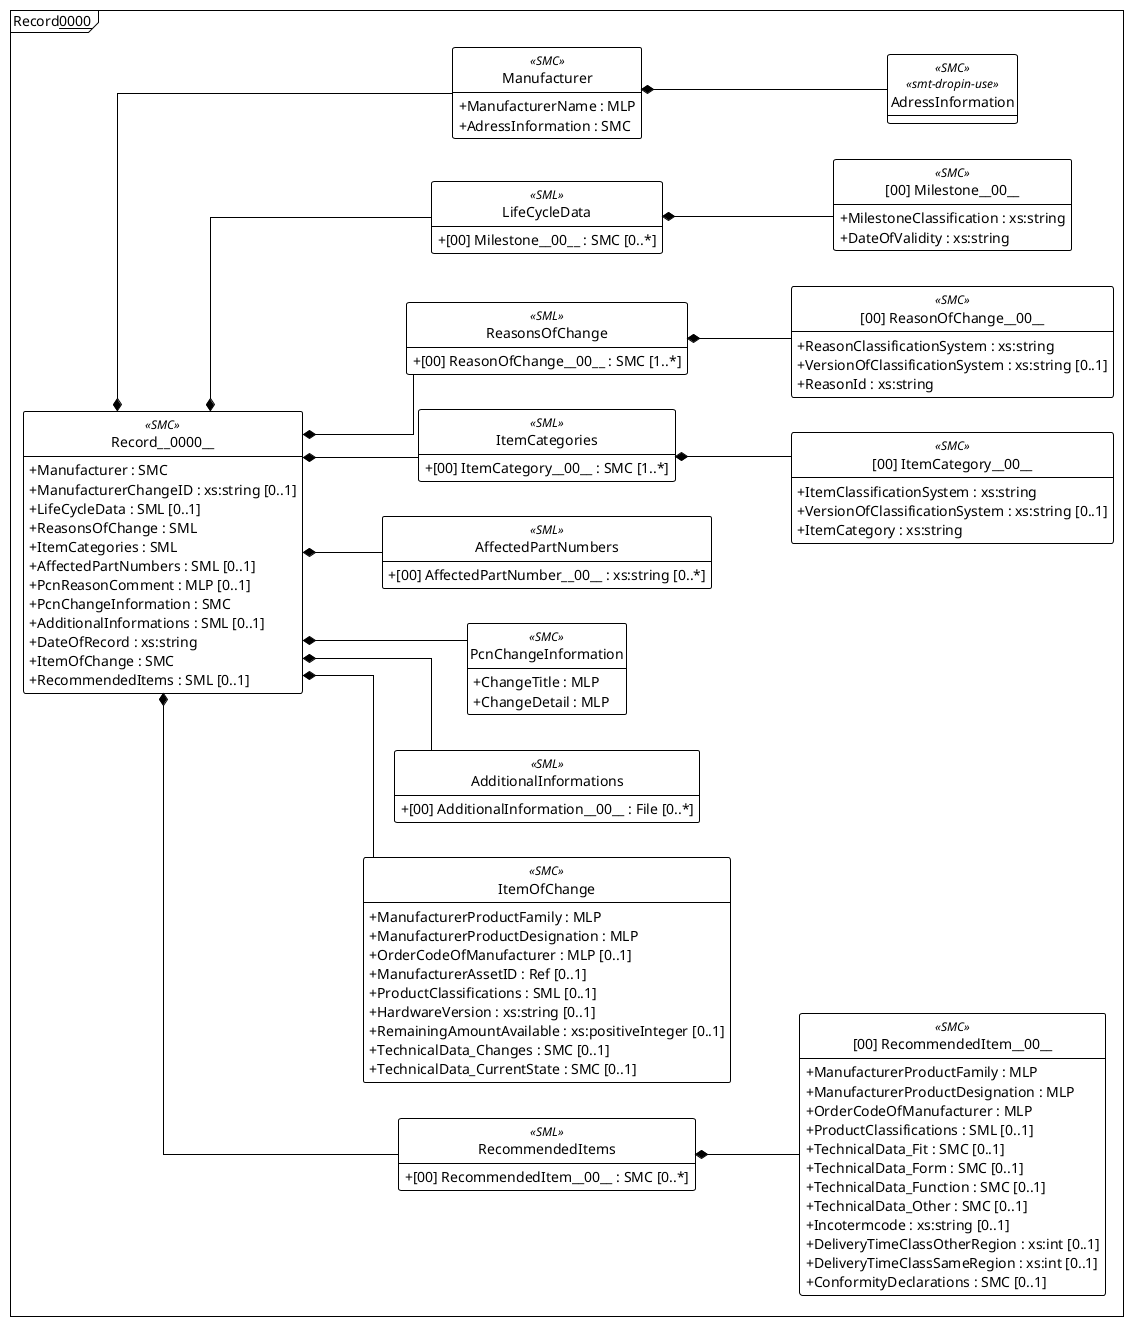 @startuml
!theme plain
left to right direction
hide class circle
hide class methods
skinparam classAttributeIconSize 0
' skinparam linetype polyline
skinparam linetype ortho

mainframe  Record__0000__

class "Record__0000__" as ID00000001 <<SMC>> {
  +Manufacturer : SMC
  +ManufacturerChangeID : xs:string [0..1]
  +LifeCycleData : SML [0..1]
  +ReasonsOfChange : SML
  +ItemCategories : SML
  +AffectedPartNumbers : SML [0..1]
  +PcnReasonComment : MLP [0..1]
  +PcnChangeInformation : SMC
  +AdditionalInformations : SML [0..1]
  +DateOfRecord : xs:string
  +ItemOfChange : SMC
  +RecommendedItems : SML [0..1]
}

class "Manufacturer" as ID00000002 <<SMC>> {
  +ManufacturerName : MLP
  +AdressInformation : SMC
}

class "AdressInformation" as ID00000003 <<SMC>> <<smt-dropin-use>> {
}

class "LifeCycleData" as ID00000004 <<SML>> {
  +[00] Milestone__00__ : SMC [0..*]
}

class "[00] Milestone__00__" as ID00000005 <<SMC>> {
  +MilestoneClassification : xs:string
  +DateOfValidity : xs:string
}

class "ReasonsOfChange" as ID00000006 <<SML>> {
  +[00] ReasonOfChange__00__ : SMC [1..*]
}

class "[00] ReasonOfChange__00__" as ID00000007 <<SMC>> {
  +ReasonClassificationSystem : xs:string
  +VersionOfClassificationSystem : xs:string [0..1]
  +ReasonId : xs:string
}

class "ItemCategories" as ID00000008 <<SML>> {
  +[00] ItemCategory__00__ : SMC [1..*]
}

class "[00] ItemCategory__00__" as ID00000009 <<SMC>> {
  +ItemClassificationSystem : xs:string
  +VersionOfClassificationSystem : xs:string [0..1]
  +ItemCategory : xs:string
}

class "AffectedPartNumbers" as ID0000000A <<SML>> {
  +[00] AffectedPartNumber__00__ : xs:string [0..*]
}

class "PcnChangeInformation" as ID0000000B <<SMC>> {
  +ChangeTitle : MLP
  +ChangeDetail : MLP
}

class "AdditionalInformations" as ID0000000C <<SML>> {
  +[00] AdditionalInformation__00__ : File [0..*]
}

class "ItemOfChange" as ID0000000D <<SMC>> {
  +ManufacturerProductFamily : MLP
  +ManufacturerProductDesignation : MLP
  +OrderCodeOfManufacturer : MLP [0..1]
  +ManufacturerAssetID : Ref [0..1]
  +ProductClassifications : SML [0..1]
  +HardwareVersion : xs:string [0..1]
  +RemainingAmountAvailable : xs:positiveInteger [0..1]
  +TechnicalData_Changes : SMC [0..1]
  +TechnicalData_CurrentState : SMC [0..1]
}

class "RecommendedItems" as ID0000000E <<SML>> {
  +[00] RecommendedItem__00__ : SMC [0..*]
}

class "[00] RecommendedItem__00__" as ID0000000F <<SMC>> {
  +ManufacturerProductFamily : MLP
  +ManufacturerProductDesignation : MLP
  +OrderCodeOfManufacturer : MLP
  +ProductClassifications : SML [0..1]
  +TechnicalData_Fit : SMC [0..1]
  +TechnicalData_Form : SMC [0..1]
  +TechnicalData_Function : SMC [0..1]
  +TechnicalData_Other : SMC [0..1]
  +Incotermcode : xs:string [0..1]
  +DeliveryTimeClassOtherRegion : xs:int [0..1]
  +DeliveryTimeClassSameRegion : xs:int [0..1]
  +ConformityDeclarations : SMC [0..1]
}

ID00000002 *--  ID00000003 : ""
ID00000001 *--  ID00000002 : ""
ID00000004 *--  ID00000005 : ""
ID00000001 *--  ID00000004 : ""
ID00000006 *--  ID00000007 : ""
ID00000001 *--  ID00000006 : ""
ID00000008 *--  ID00000009 : ""
ID00000001 *--  ID00000008 : ""
ID00000001 *--  ID0000000A : ""
ID00000001 *--  ID0000000B : ""
ID00000001 *--  ID0000000C : ""
ID00000001 *--  ID0000000D : ""
ID0000000E *--  ID0000000F : ""
ID00000001 *--  ID0000000E : ""
@enduml
